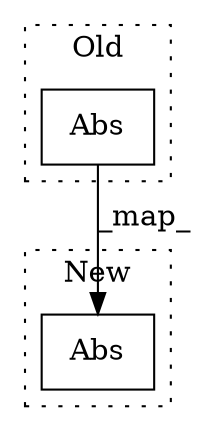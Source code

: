 digraph G {
subgraph cluster0 {
1 [label="Abs" a="32" s="3364,3429" l="4,1" shape="box"];
label = "Old";
style="dotted";
}
subgraph cluster1 {
2 [label="Abs" a="32" s="3826,3891" l="4,1" shape="box"];
label = "New";
style="dotted";
}
1 -> 2 [label="_map_"];
}
